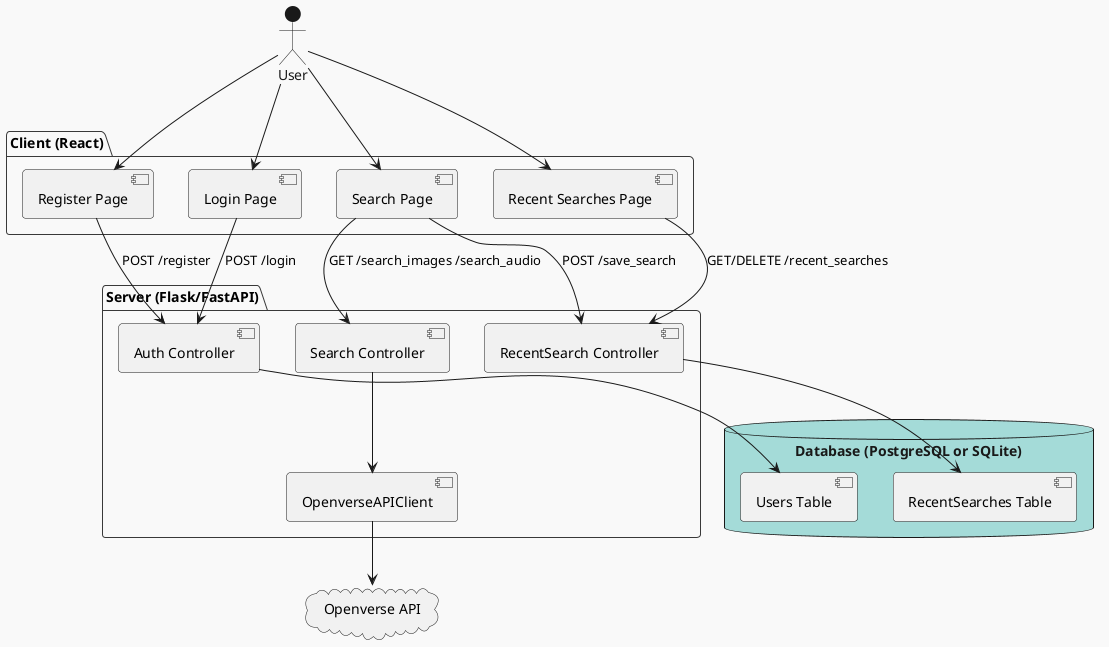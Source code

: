 @startuml
!theme mars
actor User

package "Client (React)" {
  [Login Page]
  [Register Page]
  [Search Page]
  [Recent Searches Page]
}

package "Server (Flask/FastAPI)" {
  [Auth Controller]
  [Search Controller]
  [RecentSearch Controller]
  [OpenverseAPIClient]
}

database "Database (PostgreSQL or SQLite)" {
  [Users Table]
  [RecentSearches Table]
}

cloud "Openverse API" as Openverse

User --> [Login Page]
User --> [Register Page]
User --> [Search Page]
User --> [Recent Searches Page]

[Login Page] --> [Auth Controller] : POST /login
[Register Page] --> [Auth Controller] : POST /register
[Search Page] --> [Search Controller] : GET /search_images /search_audio
[Search Controller] --> [OpenverseAPIClient]
[OpenverseAPIClient] --> Openverse
[Search Page] --> [RecentSearch Controller] : POST /save_search
[Recent Searches Page] --> [RecentSearch Controller] : GET/DELETE /recent_searches

[Auth Controller] --> [Users Table]
[RecentSearch Controller] --> [RecentSearches Table]
@enduml
